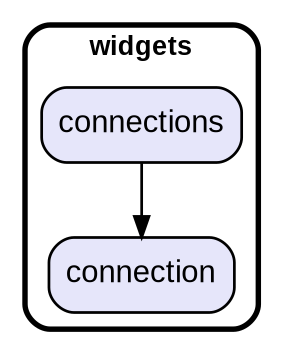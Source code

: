 digraph "" {
  graph [style=rounded fontname="Arial Black" fontsize=13 penwidth=2.6];
  node [shape=rect style="filled,rounded" fontname=Arial fontsize=15 fillcolor=Lavender penwidth=1.3];
  edge [penwidth=1.3];
  "/connection.dart" [label="connection"];
  "/connections.dart" [label="connections"];
  subgraph "cluster~" {
    label="widgets";
    "/connection.dart";
    "/connections.dart";
  }
  "/connections.dart" -> "/connection.dart";
}
